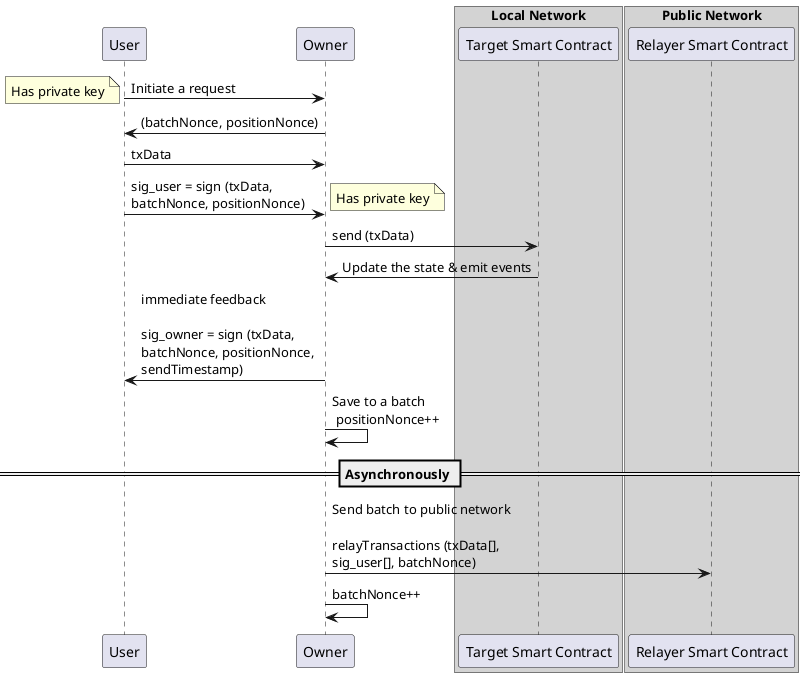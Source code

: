 @startuml system
skinparam maxMessageSize 220

participant User
participant Owner

box "Local Network" #LightGray
participant "Target Smart Contract" as LocalBlockchain
end box

box "Public Network" #LightGray
participant "Relayer Smart Contract" as PublicRelayer
end box


User -> Owner : Initiate a request
note left : Has private key
Owner -> User : (batchNonce, positionNonce)
' User -> User : Generate (txData)

User -> Owner : txData
User -> Owner : sig_user = sign (txData, batchNonce, positionNonce)

note right : Has private key

Owner -> LocalBlockchain : send (txData)
LocalBlockchain -> Owner : Update the state & emit events
Owner -> User : immediate feedback \n\nsig_owner = sign (txData, batchNonce, positionNonce, sendTimestamp)


Owner -> Owner : Save to a batch \n positionNonce++


== Asynchronously ==
box Asynchronously
Owner -> PublicRelayer : Send batch to public network \n\nrelayTransactions (txData[], sig_user[], batchNonce)
Owner -> Owner : batchNonce++
end box

@endumld